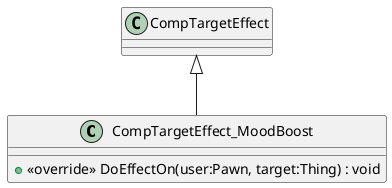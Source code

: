 @startuml
class CompTargetEffect_MoodBoost {
    + <<override>> DoEffectOn(user:Pawn, target:Thing) : void
}
CompTargetEffect <|-- CompTargetEffect_MoodBoost
@enduml
